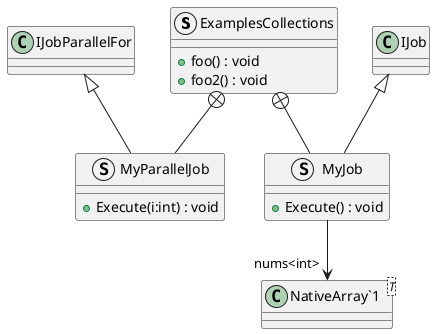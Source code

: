 @startuml
struct ExamplesCollections {
    + foo() : void
    + foo2() : void
}
struct MyParallelJob {
    + Execute(i:int) : void
}
struct MyJob {
    + Execute() : void
}
class "NativeArray`1"<T> {
}
ExamplesCollections +-- MyParallelJob
IJobParallelFor <|-- MyParallelJob
ExamplesCollections +-- MyJob
IJob <|-- MyJob
MyJob --> "nums<int>" "NativeArray`1"
@enduml
